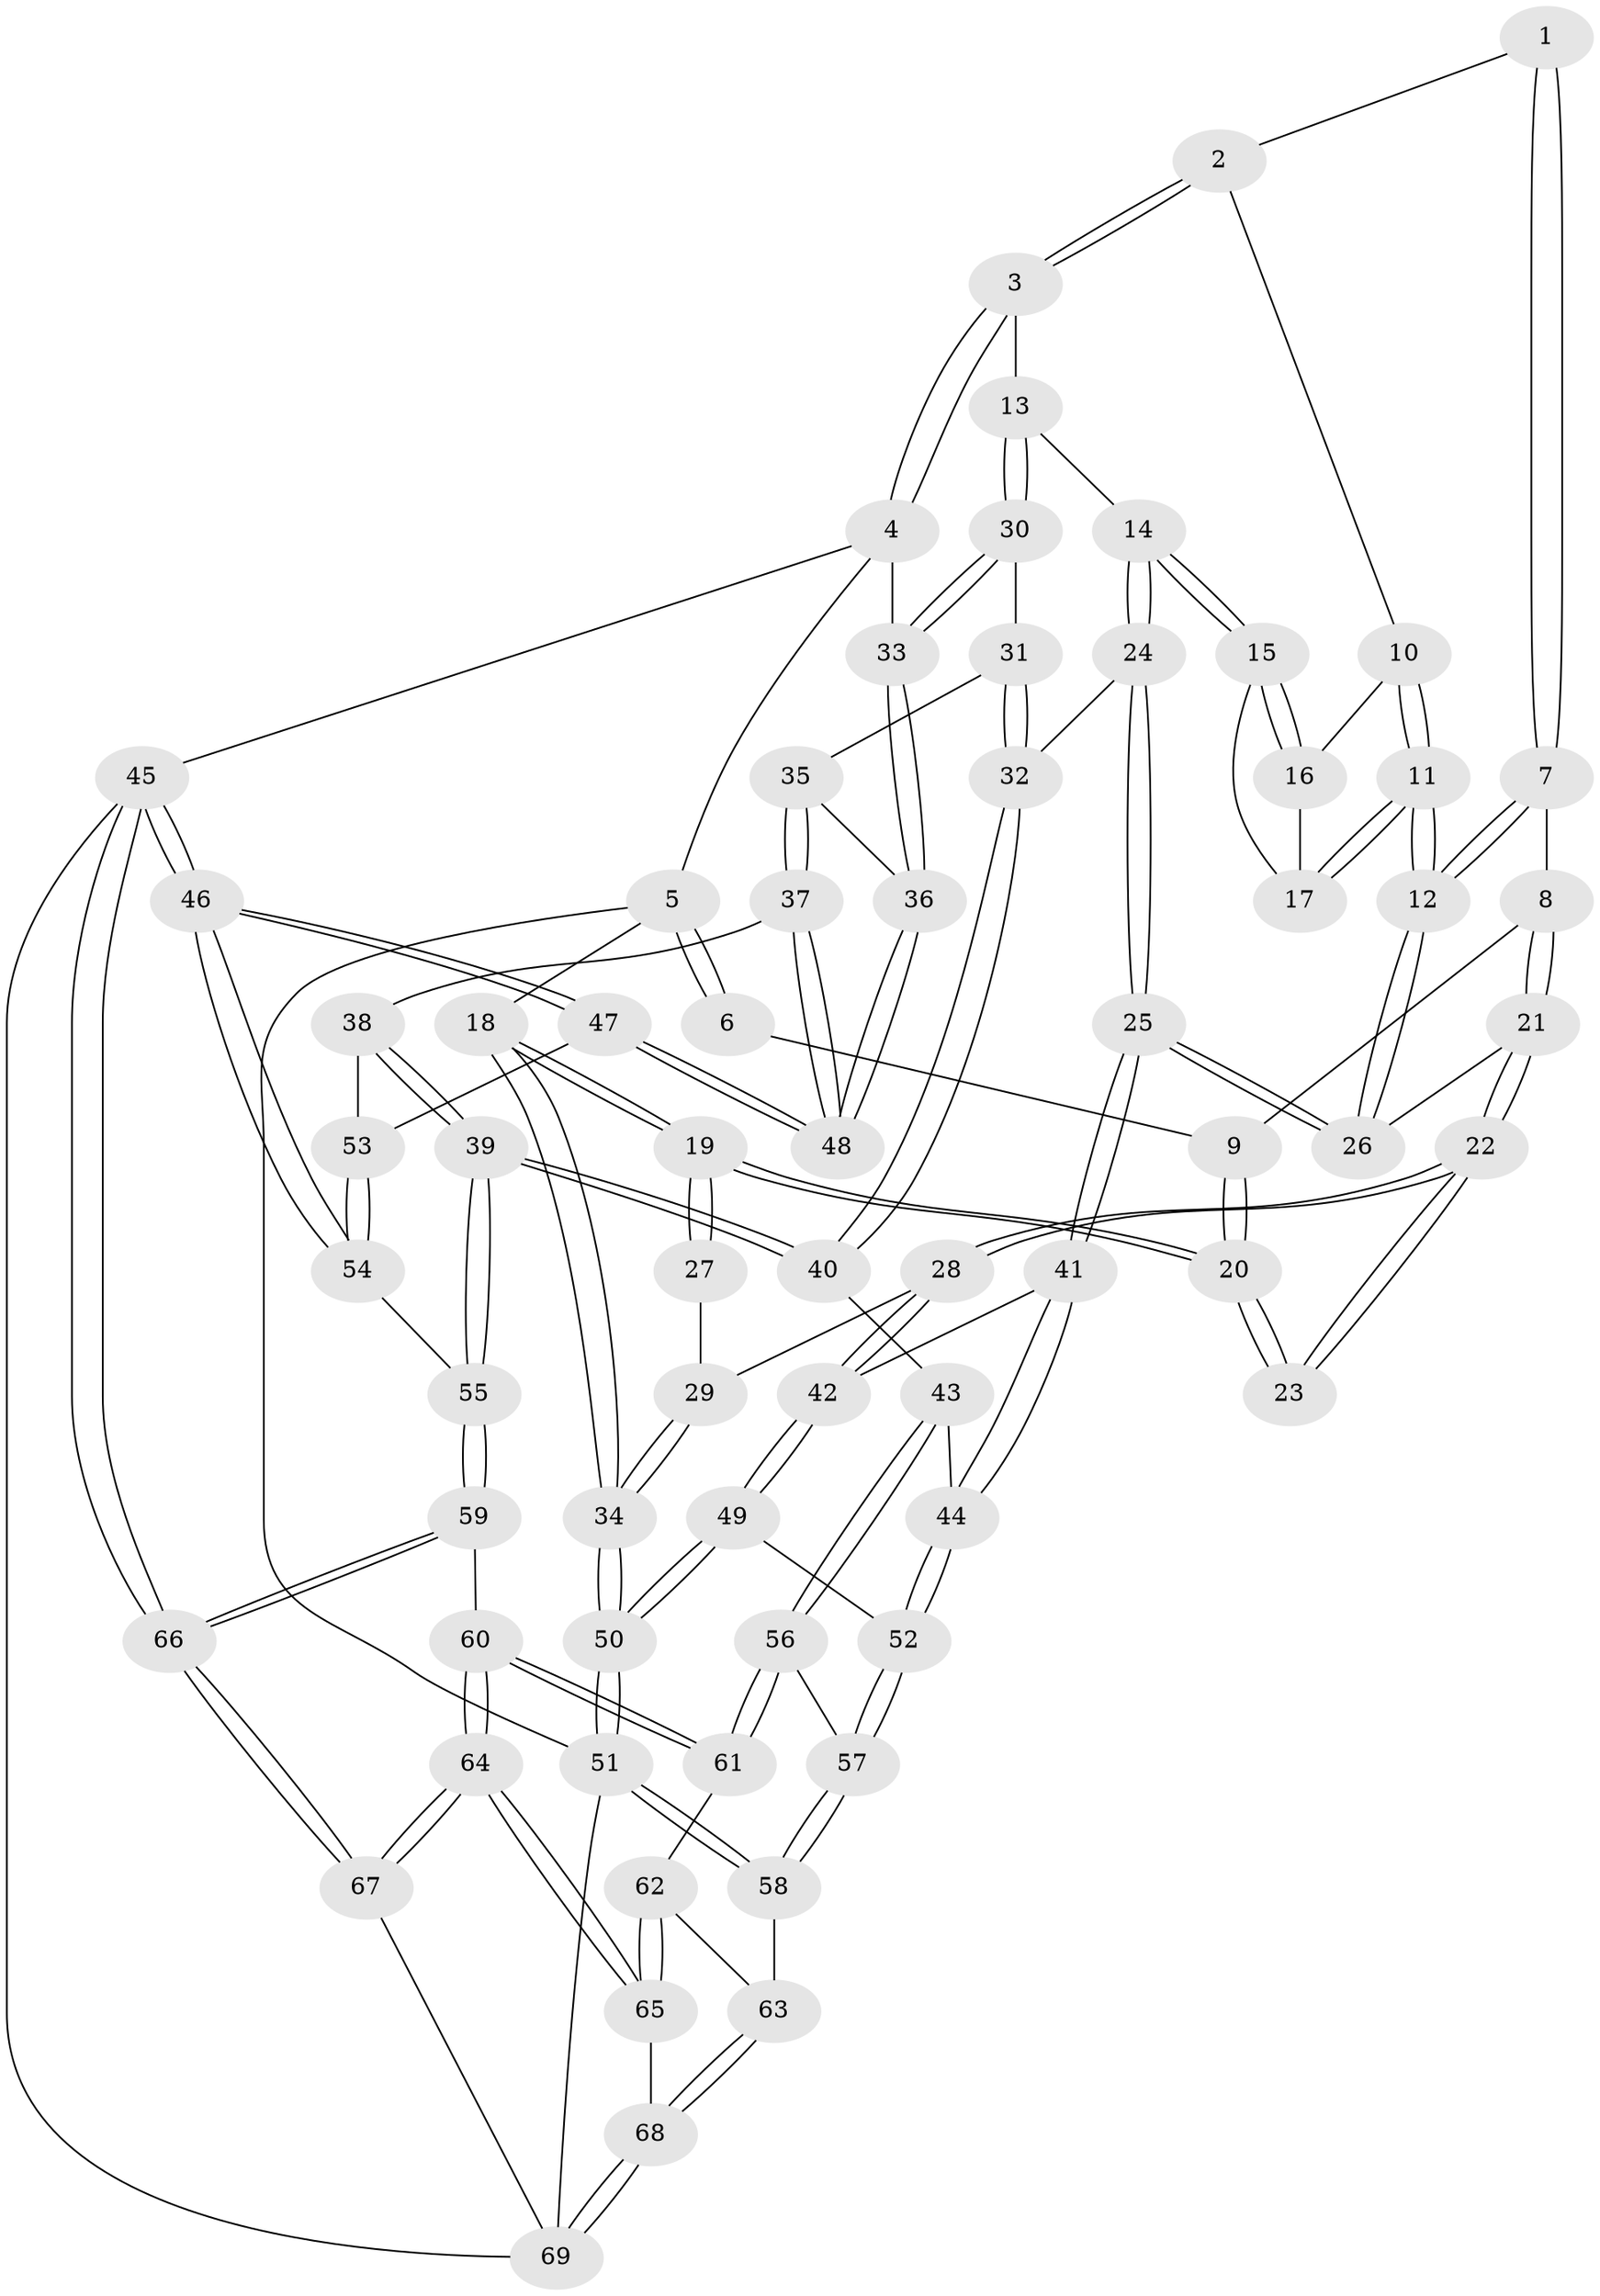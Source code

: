 // coarse degree distribution, {4: 0.38095238095238093, 3: 0.5238095238095238, 2: 0.047619047619047616, 5: 0.047619047619047616}
// Generated by graph-tools (version 1.1) at 2025/38/03/04/25 23:38:31]
// undirected, 69 vertices, 169 edges
graph export_dot {
  node [color=gray90,style=filled];
  1 [pos="+0.44992796831077575+0"];
  2 [pos="+0.7617831141615763+0"];
  3 [pos="+0.8508221780311903+0"];
  4 [pos="+1+0"];
  5 [pos="+0+0"];
  6 [pos="+0.2846369995616204+0"];
  7 [pos="+0.44399203449793545+0.08373203015172134"];
  8 [pos="+0.26624726589476794+0.05839446878869082"];
  9 [pos="+0.2607001763968512+0.052786000332117694"];
  10 [pos="+0.7114219120743969+0"];
  11 [pos="+0.5206728189640835+0.11733026777815835"];
  12 [pos="+0.47596583921561886+0.14921216809335092"];
  13 [pos="+0.8032185031242398+0.18706009151592856"];
  14 [pos="+0.6856155130178855+0.15221989463406732"];
  15 [pos="+0.6742658584013899+0.11360390299720488"];
  16 [pos="+0.6864608937813159+0"];
  17 [pos="+0.5848767507687536+0.10810207087986913"];
  18 [pos="+0+0"];
  19 [pos="+0+0"];
  20 [pos="+0.13279204773076264+0.10662149235696192"];
  21 [pos="+0.29796196974635525+0.1847509031135452"];
  22 [pos="+0.2047832202708257+0.26351786349147444"];
  23 [pos="+0.16290747885155507+0.19701744841292973"];
  24 [pos="+0.5875956512102198+0.24474947811876893"];
  25 [pos="+0.49507667347550877+0.25900237903835815"];
  26 [pos="+0.47261464384319746+0.20704922857251215"];
  27 [pos="+0.05013516180573631+0.2236819056987374"];
  28 [pos="+0.20131039168760936+0.29585575095867384"];
  29 [pos="+0.06447517448819877+0.26805953857873316"];
  30 [pos="+0.8065801601435075+0.192561970735861"];
  31 [pos="+0.8116227433126018+0.22192625388147785"];
  32 [pos="+0.723736815673898+0.30793923204055096"];
  33 [pos="+1+0"];
  34 [pos="+0+0.4729955457280545"];
  35 [pos="+0.856863383623537+0.25700442854460326"];
  36 [pos="+1+0.01893533149873774"];
  37 [pos="+0.9167804485649242+0.3489729015815599"];
  38 [pos="+0.8831771458933546+0.39816750592420097"];
  39 [pos="+0.758321866569705+0.5062123207622498"];
  40 [pos="+0.7325491773642183+0.48383442915797065"];
  41 [pos="+0.480355362994014+0.31626622078595024"];
  42 [pos="+0.20203240416429571+0.2995144644065266"];
  43 [pos="+0.5807686298926069+0.4512428438678995"];
  44 [pos="+0.4807727835420994+0.32824154760753343"];
  45 [pos="+1+1"];
  46 [pos="+1+0.6756132612796855"];
  47 [pos="+1+0.41835261899457454"];
  48 [pos="+1+0.3166042926842092"];
  49 [pos="+0.18314253506322745+0.40181947783577365"];
  50 [pos="+0+0.6282866756125087"];
  51 [pos="+0+0.6893088176855267"];
  52 [pos="+0.34117446800268886+0.4727595750956175"];
  53 [pos="+0.941825052930644+0.454875160401296"];
  54 [pos="+1+0.663391043294259"];
  55 [pos="+0.8024199307710919+0.6682065616813633"];
  56 [pos="+0.47777876772281386+0.6131455172394743"];
  57 [pos="+0.3645760693247252+0.5962109718339936"];
  58 [pos="+0.20230206386897984+0.7583838627444321"];
  59 [pos="+0.7783489413947116+0.6989782243944103"];
  60 [pos="+0.7737322908296094+0.703434130831494"];
  61 [pos="+0.5389503153093832+0.6831722919623882"];
  62 [pos="+0.48130163121672165+0.8008312098249504"];
  63 [pos="+0.24326665272863904+0.8030573571107049"];
  64 [pos="+0.674014919938068+1"];
  65 [pos="+0.5526258876886464+0.9307563591056054"];
  66 [pos="+1+1"];
  67 [pos="+0.6780801497278226+1"];
  68 [pos="+0.27556923081823564+0.8931705966249203"];
  69 [pos="+0.3097458919454039+1"];
  1 -- 2;
  1 -- 7;
  1 -- 7;
  2 -- 3;
  2 -- 3;
  2 -- 10;
  3 -- 4;
  3 -- 4;
  3 -- 13;
  4 -- 5;
  4 -- 33;
  4 -- 45;
  5 -- 6;
  5 -- 6;
  5 -- 18;
  5 -- 51;
  6 -- 9;
  7 -- 8;
  7 -- 12;
  7 -- 12;
  8 -- 9;
  8 -- 21;
  8 -- 21;
  9 -- 20;
  9 -- 20;
  10 -- 11;
  10 -- 11;
  10 -- 16;
  11 -- 12;
  11 -- 12;
  11 -- 17;
  11 -- 17;
  12 -- 26;
  12 -- 26;
  13 -- 14;
  13 -- 30;
  13 -- 30;
  14 -- 15;
  14 -- 15;
  14 -- 24;
  14 -- 24;
  15 -- 16;
  15 -- 16;
  15 -- 17;
  16 -- 17;
  18 -- 19;
  18 -- 19;
  18 -- 34;
  18 -- 34;
  19 -- 20;
  19 -- 20;
  19 -- 27;
  19 -- 27;
  20 -- 23;
  20 -- 23;
  21 -- 22;
  21 -- 22;
  21 -- 26;
  22 -- 23;
  22 -- 23;
  22 -- 28;
  22 -- 28;
  24 -- 25;
  24 -- 25;
  24 -- 32;
  25 -- 26;
  25 -- 26;
  25 -- 41;
  25 -- 41;
  27 -- 29;
  28 -- 29;
  28 -- 42;
  28 -- 42;
  29 -- 34;
  29 -- 34;
  30 -- 31;
  30 -- 33;
  30 -- 33;
  31 -- 32;
  31 -- 32;
  31 -- 35;
  32 -- 40;
  32 -- 40;
  33 -- 36;
  33 -- 36;
  34 -- 50;
  34 -- 50;
  35 -- 36;
  35 -- 37;
  35 -- 37;
  36 -- 48;
  36 -- 48;
  37 -- 38;
  37 -- 48;
  37 -- 48;
  38 -- 39;
  38 -- 39;
  38 -- 53;
  39 -- 40;
  39 -- 40;
  39 -- 55;
  39 -- 55;
  40 -- 43;
  41 -- 42;
  41 -- 44;
  41 -- 44;
  42 -- 49;
  42 -- 49;
  43 -- 44;
  43 -- 56;
  43 -- 56;
  44 -- 52;
  44 -- 52;
  45 -- 46;
  45 -- 46;
  45 -- 66;
  45 -- 66;
  45 -- 69;
  46 -- 47;
  46 -- 47;
  46 -- 54;
  46 -- 54;
  47 -- 48;
  47 -- 48;
  47 -- 53;
  49 -- 50;
  49 -- 50;
  49 -- 52;
  50 -- 51;
  50 -- 51;
  51 -- 58;
  51 -- 58;
  51 -- 69;
  52 -- 57;
  52 -- 57;
  53 -- 54;
  53 -- 54;
  54 -- 55;
  55 -- 59;
  55 -- 59;
  56 -- 57;
  56 -- 61;
  56 -- 61;
  57 -- 58;
  57 -- 58;
  58 -- 63;
  59 -- 60;
  59 -- 66;
  59 -- 66;
  60 -- 61;
  60 -- 61;
  60 -- 64;
  60 -- 64;
  61 -- 62;
  62 -- 63;
  62 -- 65;
  62 -- 65;
  63 -- 68;
  63 -- 68;
  64 -- 65;
  64 -- 65;
  64 -- 67;
  64 -- 67;
  65 -- 68;
  66 -- 67;
  66 -- 67;
  67 -- 69;
  68 -- 69;
  68 -- 69;
}
